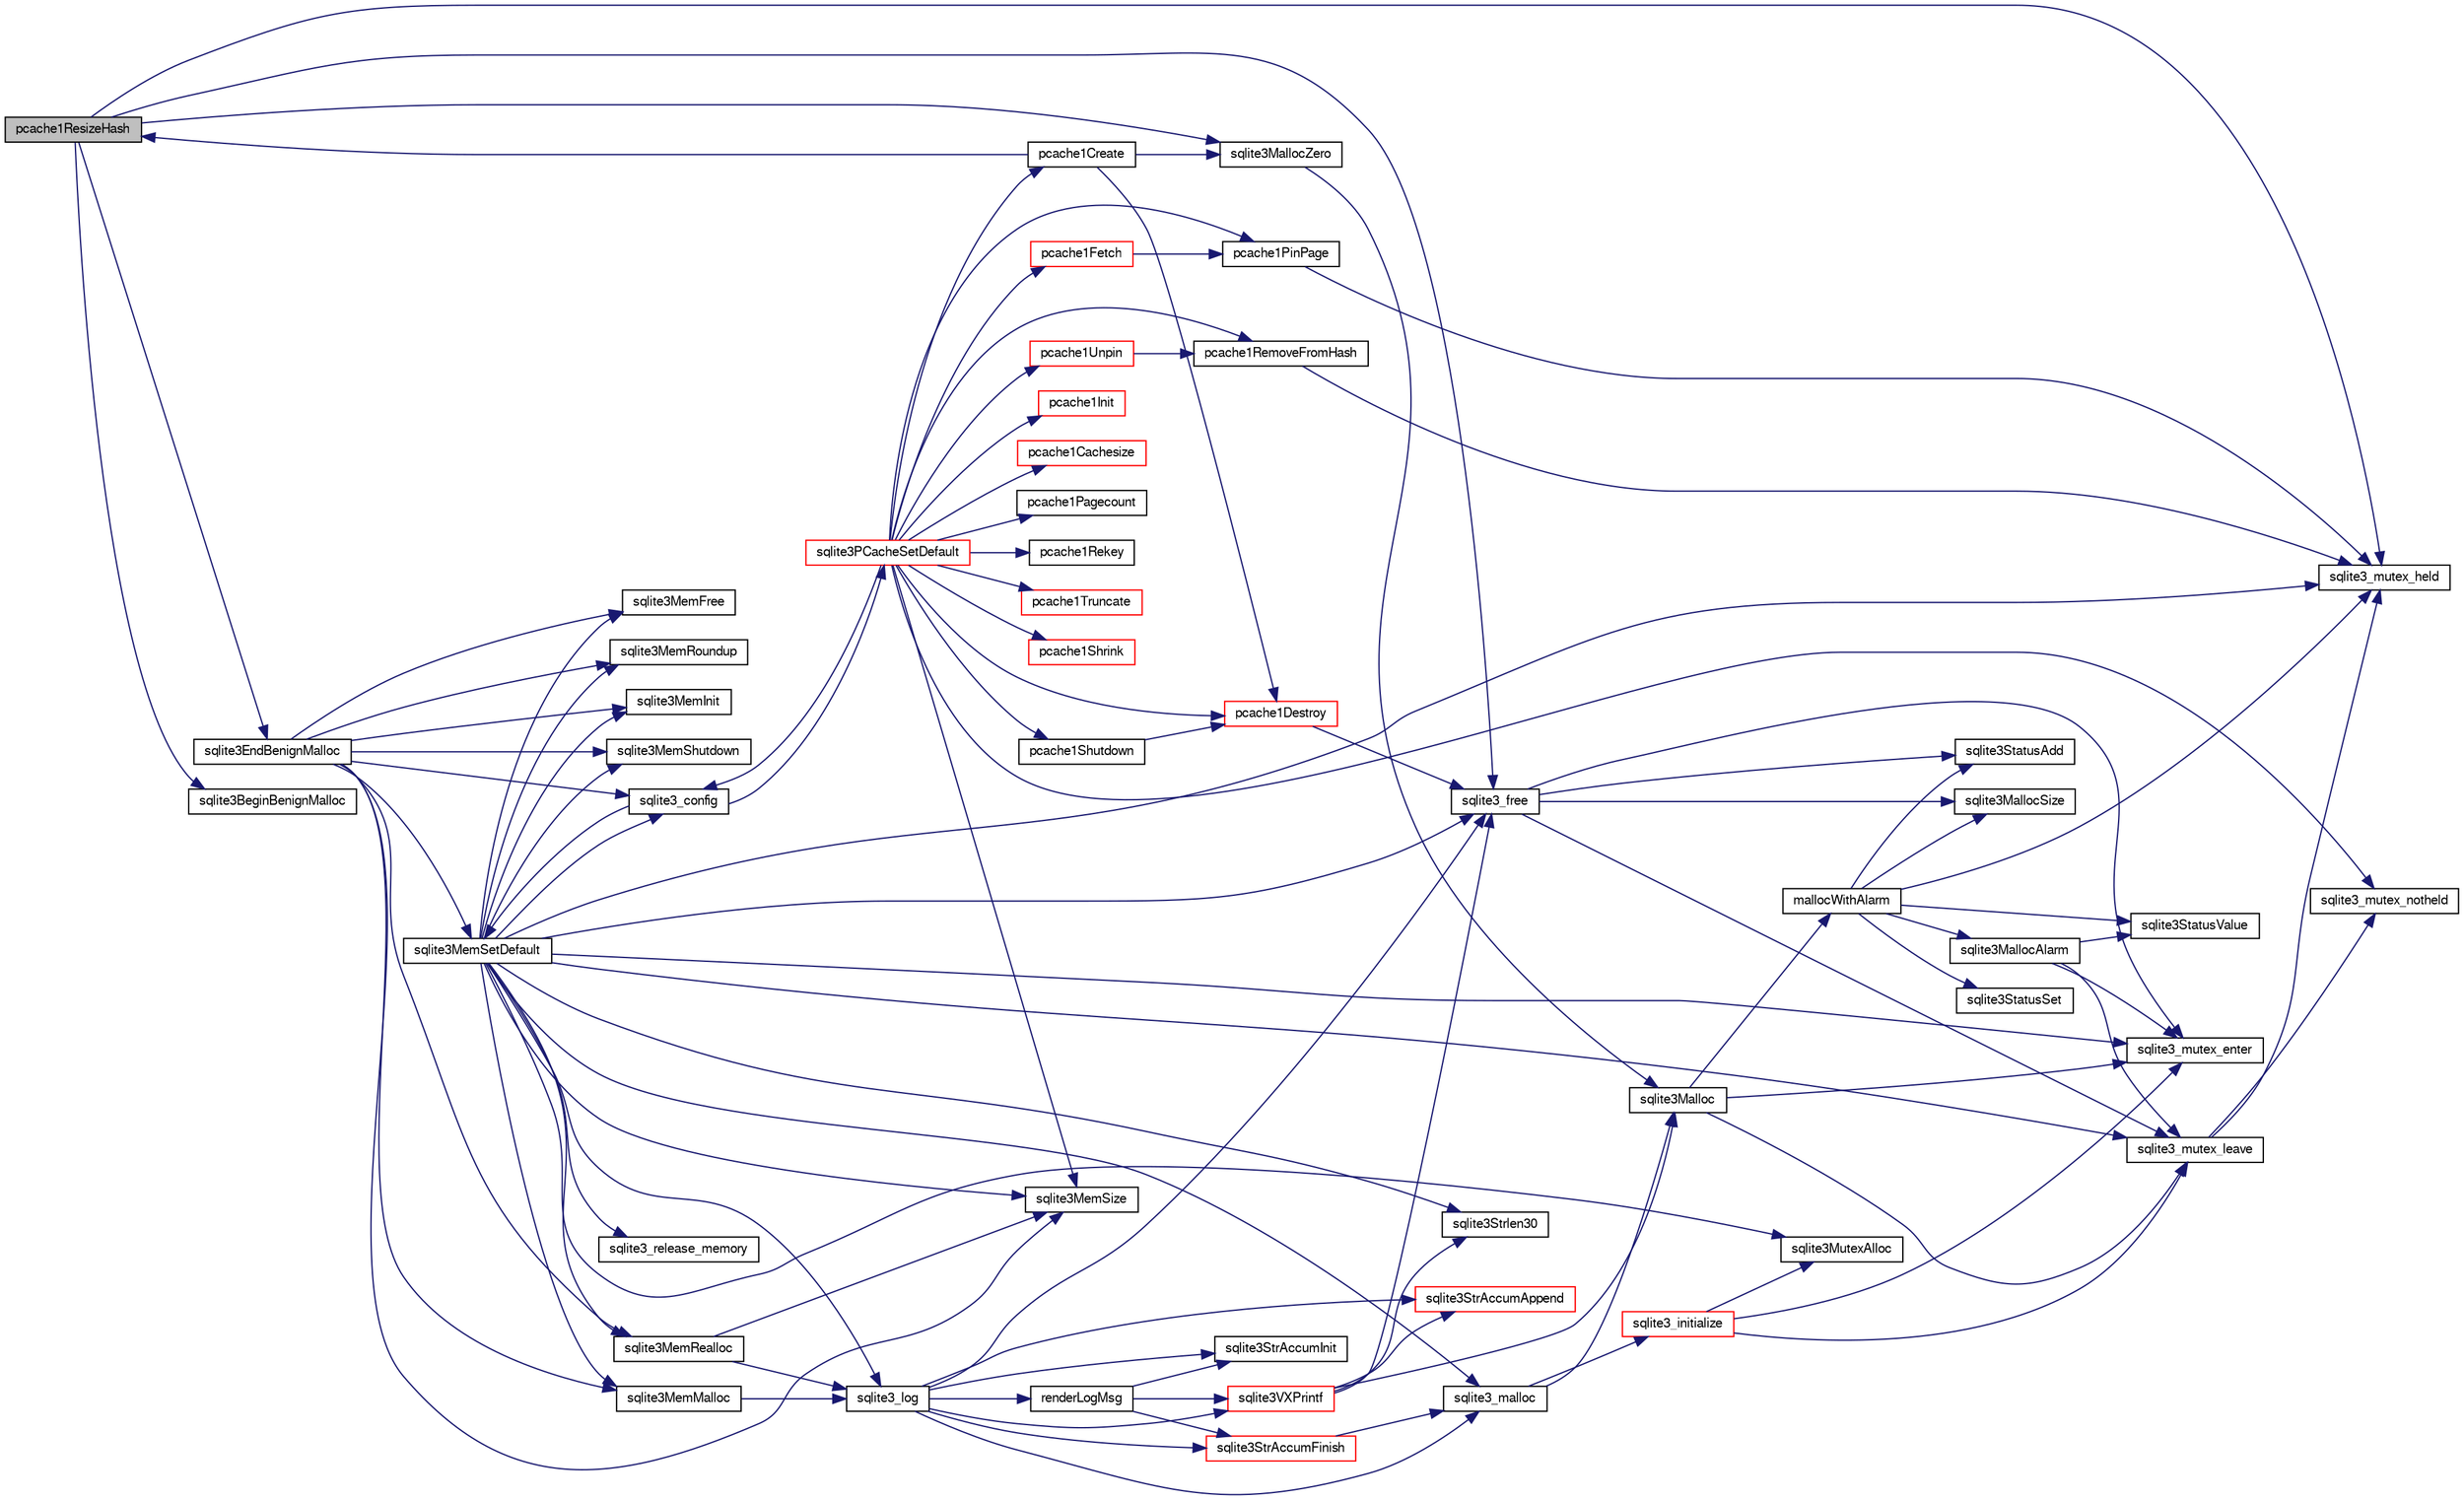 digraph "pcache1ResizeHash"
{
  edge [fontname="FreeSans",fontsize="10",labelfontname="FreeSans",labelfontsize="10"];
  node [fontname="FreeSans",fontsize="10",shape=record];
  rankdir="LR";
  Node230956 [label="pcache1ResizeHash",height=0.2,width=0.4,color="black", fillcolor="grey75", style="filled", fontcolor="black"];
  Node230956 -> Node230957 [color="midnightblue",fontsize="10",style="solid",fontname="FreeSans"];
  Node230957 [label="sqlite3_mutex_held",height=0.2,width=0.4,color="black", fillcolor="white", style="filled",URL="$sqlite3_8c.html#acf77da68932b6bc163c5e68547ecc3e7"];
  Node230956 -> Node230958 [color="midnightblue",fontsize="10",style="solid",fontname="FreeSans"];
  Node230958 [label="sqlite3BeginBenignMalloc",height=0.2,width=0.4,color="black", fillcolor="white", style="filled",URL="$sqlite3_8c.html#a3344c0e2b1b6df701a1cb326602fac14"];
  Node230956 -> Node230959 [color="midnightblue",fontsize="10",style="solid",fontname="FreeSans"];
  Node230959 [label="sqlite3MallocZero",height=0.2,width=0.4,color="black", fillcolor="white", style="filled",URL="$sqlite3_8c.html#ab3e07a30b9b5471f9f5e8f9cb7229934"];
  Node230959 -> Node230960 [color="midnightblue",fontsize="10",style="solid",fontname="FreeSans"];
  Node230960 [label="sqlite3Malloc",height=0.2,width=0.4,color="black", fillcolor="white", style="filled",URL="$sqlite3_8c.html#a361a2eaa846b1885f123abe46f5d8b2b"];
  Node230960 -> Node230961 [color="midnightblue",fontsize="10",style="solid",fontname="FreeSans"];
  Node230961 [label="sqlite3_mutex_enter",height=0.2,width=0.4,color="black", fillcolor="white", style="filled",URL="$sqlite3_8c.html#a1c12cde690bd89f104de5cbad12a6bf5"];
  Node230960 -> Node230962 [color="midnightblue",fontsize="10",style="solid",fontname="FreeSans"];
  Node230962 [label="mallocWithAlarm",height=0.2,width=0.4,color="black", fillcolor="white", style="filled",URL="$sqlite3_8c.html#ab070d5cf8e48ec8a6a43cf025d48598b"];
  Node230962 -> Node230957 [color="midnightblue",fontsize="10",style="solid",fontname="FreeSans"];
  Node230962 -> Node230963 [color="midnightblue",fontsize="10",style="solid",fontname="FreeSans"];
  Node230963 [label="sqlite3StatusSet",height=0.2,width=0.4,color="black", fillcolor="white", style="filled",URL="$sqlite3_8c.html#afec7586c01fcb5ea17dc9d7725a589d9"];
  Node230962 -> Node230964 [color="midnightblue",fontsize="10",style="solid",fontname="FreeSans"];
  Node230964 [label="sqlite3StatusValue",height=0.2,width=0.4,color="black", fillcolor="white", style="filled",URL="$sqlite3_8c.html#a30b8ac296c6e200c1fa57708d52c6ef6"];
  Node230962 -> Node230965 [color="midnightblue",fontsize="10",style="solid",fontname="FreeSans"];
  Node230965 [label="sqlite3MallocAlarm",height=0.2,width=0.4,color="black", fillcolor="white", style="filled",URL="$sqlite3_8c.html#ada66988e8471d1198f3219c062377508"];
  Node230965 -> Node230964 [color="midnightblue",fontsize="10",style="solid",fontname="FreeSans"];
  Node230965 -> Node230966 [color="midnightblue",fontsize="10",style="solid",fontname="FreeSans"];
  Node230966 [label="sqlite3_mutex_leave",height=0.2,width=0.4,color="black", fillcolor="white", style="filled",URL="$sqlite3_8c.html#a5838d235601dbd3c1fa993555c6bcc93"];
  Node230966 -> Node230957 [color="midnightblue",fontsize="10",style="solid",fontname="FreeSans"];
  Node230966 -> Node230967 [color="midnightblue",fontsize="10",style="solid",fontname="FreeSans"];
  Node230967 [label="sqlite3_mutex_notheld",height=0.2,width=0.4,color="black", fillcolor="white", style="filled",URL="$sqlite3_8c.html#a83967c837c1c000d3b5adcfaa688f5dc"];
  Node230965 -> Node230961 [color="midnightblue",fontsize="10",style="solid",fontname="FreeSans"];
  Node230962 -> Node230968 [color="midnightblue",fontsize="10",style="solid",fontname="FreeSans"];
  Node230968 [label="sqlite3MallocSize",height=0.2,width=0.4,color="black", fillcolor="white", style="filled",URL="$sqlite3_8c.html#acf5d2a5f35270bafb050bd2def576955"];
  Node230962 -> Node230969 [color="midnightblue",fontsize="10",style="solid",fontname="FreeSans"];
  Node230969 [label="sqlite3StatusAdd",height=0.2,width=0.4,color="black", fillcolor="white", style="filled",URL="$sqlite3_8c.html#afa029f93586aeab4cc85360905dae9cd"];
  Node230960 -> Node230966 [color="midnightblue",fontsize="10",style="solid",fontname="FreeSans"];
  Node230956 -> Node230970 [color="midnightblue",fontsize="10",style="solid",fontname="FreeSans"];
  Node230970 [label="sqlite3EndBenignMalloc",height=0.2,width=0.4,color="black", fillcolor="white", style="filled",URL="$sqlite3_8c.html#a4582127cc64d483dc66c7acf9d8d8fbb"];
  Node230970 -> Node230971 [color="midnightblue",fontsize="10",style="solid",fontname="FreeSans"];
  Node230971 [label="sqlite3MemMalloc",height=0.2,width=0.4,color="black", fillcolor="white", style="filled",URL="$sqlite3_8c.html#a53157f1a669f949332f44ca9f15c0a43"];
  Node230971 -> Node230972 [color="midnightblue",fontsize="10",style="solid",fontname="FreeSans"];
  Node230972 [label="sqlite3_log",height=0.2,width=0.4,color="black", fillcolor="white", style="filled",URL="$sqlite3_8c.html#a298c9699bf9c143662c6b1fec4b2dc3b"];
  Node230972 -> Node230973 [color="midnightblue",fontsize="10",style="solid",fontname="FreeSans"];
  Node230973 [label="renderLogMsg",height=0.2,width=0.4,color="black", fillcolor="white", style="filled",URL="$sqlite3_8c.html#a7a02b43ce0a27bb52085c7f446d115af"];
  Node230973 -> Node230974 [color="midnightblue",fontsize="10",style="solid",fontname="FreeSans"];
  Node230974 [label="sqlite3StrAccumInit",height=0.2,width=0.4,color="black", fillcolor="white", style="filled",URL="$sqlite3_8c.html#aabf95e113b9d54d519cd15a56215f560"];
  Node230973 -> Node230975 [color="midnightblue",fontsize="10",style="solid",fontname="FreeSans"];
  Node230975 [label="sqlite3VXPrintf",height=0.2,width=0.4,color="red", fillcolor="white", style="filled",URL="$sqlite3_8c.html#a63c25806c9bd4a2b76f9a0eb232c6bde"];
  Node230975 -> Node230976 [color="midnightblue",fontsize="10",style="solid",fontname="FreeSans"];
  Node230976 [label="sqlite3StrAccumAppend",height=0.2,width=0.4,color="red", fillcolor="white", style="filled",URL="$sqlite3_8c.html#a56664fa33def33c5a5245b623441d5e0"];
  Node230975 -> Node230960 [color="midnightblue",fontsize="10",style="solid",fontname="FreeSans"];
  Node230975 -> Node231041 [color="midnightblue",fontsize="10",style="solid",fontname="FreeSans"];
  Node231041 [label="sqlite3Strlen30",height=0.2,width=0.4,color="black", fillcolor="white", style="filled",URL="$sqlite3_8c.html#a3dcd80ba41f1a308193dee74857b62a7"];
  Node230975 -> Node230985 [color="midnightblue",fontsize="10",style="solid",fontname="FreeSans"];
  Node230985 [label="sqlite3_free",height=0.2,width=0.4,color="black", fillcolor="white", style="filled",URL="$sqlite3_8c.html#a6552349e36a8a691af5487999ab09519"];
  Node230985 -> Node230961 [color="midnightblue",fontsize="10",style="solid",fontname="FreeSans"];
  Node230985 -> Node230969 [color="midnightblue",fontsize="10",style="solid",fontname="FreeSans"];
  Node230985 -> Node230968 [color="midnightblue",fontsize="10",style="solid",fontname="FreeSans"];
  Node230985 -> Node230966 [color="midnightblue",fontsize="10",style="solid",fontname="FreeSans"];
  Node230973 -> Node231068 [color="midnightblue",fontsize="10",style="solid",fontname="FreeSans"];
  Node231068 [label="sqlite3StrAccumFinish",height=0.2,width=0.4,color="red", fillcolor="white", style="filled",URL="$sqlite3_8c.html#adb7f26b10ac1b847db6f000ef4c2e2ba"];
  Node231068 -> Node231043 [color="midnightblue",fontsize="10",style="solid",fontname="FreeSans"];
  Node231043 [label="sqlite3_malloc",height=0.2,width=0.4,color="black", fillcolor="white", style="filled",URL="$sqlite3_8c.html#ac79dba55fc32b6a840cf5a9769bce7cd"];
  Node231043 -> Node230989 [color="midnightblue",fontsize="10",style="solid",fontname="FreeSans"];
  Node230989 [label="sqlite3_initialize",height=0.2,width=0.4,color="red", fillcolor="white", style="filled",URL="$sqlite3_8c.html#ab0c0ee2d5d4cf8b28e9572296a8861df"];
  Node230989 -> Node231007 [color="midnightblue",fontsize="10",style="solid",fontname="FreeSans"];
  Node231007 [label="sqlite3MutexAlloc",height=0.2,width=0.4,color="black", fillcolor="white", style="filled",URL="$sqlite3_8c.html#a0e3f432ee581f6876b590e7ad7e84e19"];
  Node230989 -> Node230961 [color="midnightblue",fontsize="10",style="solid",fontname="FreeSans"];
  Node230989 -> Node230966 [color="midnightblue",fontsize="10",style="solid",fontname="FreeSans"];
  Node231043 -> Node230960 [color="midnightblue",fontsize="10",style="solid",fontname="FreeSans"];
  Node230972 -> Node230974 [color="midnightblue",fontsize="10",style="solid",fontname="FreeSans"];
  Node230972 -> Node230975 [color="midnightblue",fontsize="10",style="solid",fontname="FreeSans"];
  Node230972 -> Node231068 [color="midnightblue",fontsize="10",style="solid",fontname="FreeSans"];
  Node230972 -> Node231043 [color="midnightblue",fontsize="10",style="solid",fontname="FreeSans"];
  Node230972 -> Node230985 [color="midnightblue",fontsize="10",style="solid",fontname="FreeSans"];
  Node230972 -> Node230976 [color="midnightblue",fontsize="10",style="solid",fontname="FreeSans"];
  Node230970 -> Node231010 [color="midnightblue",fontsize="10",style="solid",fontname="FreeSans"];
  Node231010 [label="sqlite3MemFree",height=0.2,width=0.4,color="black", fillcolor="white", style="filled",URL="$sqlite3_8c.html#a4198492989c7a427e3d704c06058850a"];
  Node230970 -> Node231011 [color="midnightblue",fontsize="10",style="solid",fontname="FreeSans"];
  Node231011 [label="sqlite3MemRealloc",height=0.2,width=0.4,color="black", fillcolor="white", style="filled",URL="$sqlite3_8c.html#addd043cc5742c3b0cf536763cd4e6948"];
  Node231011 -> Node230972 [color="midnightblue",fontsize="10",style="solid",fontname="FreeSans"];
  Node231011 -> Node231012 [color="midnightblue",fontsize="10",style="solid",fontname="FreeSans"];
  Node231012 [label="sqlite3MemSize",height=0.2,width=0.4,color="black", fillcolor="white", style="filled",URL="$sqlite3_8c.html#a564962938d56643e999de431c190f937"];
  Node230970 -> Node231012 [color="midnightblue",fontsize="10",style="solid",fontname="FreeSans"];
  Node230970 -> Node231013 [color="midnightblue",fontsize="10",style="solid",fontname="FreeSans"];
  Node231013 [label="sqlite3MemRoundup",height=0.2,width=0.4,color="black", fillcolor="white", style="filled",URL="$sqlite3_8c.html#ac9d66a2d2d224dfafcf6a49d48436ddc"];
  Node230970 -> Node231014 [color="midnightblue",fontsize="10",style="solid",fontname="FreeSans"];
  Node231014 [label="sqlite3MemInit",height=0.2,width=0.4,color="black", fillcolor="white", style="filled",URL="$sqlite3_8c.html#a1ec61c1becf036ba7fcb571ae51300af"];
  Node230970 -> Node231015 [color="midnightblue",fontsize="10",style="solid",fontname="FreeSans"];
  Node231015 [label="sqlite3MemShutdown",height=0.2,width=0.4,color="black", fillcolor="white", style="filled",URL="$sqlite3_8c.html#a934531b3f7c4743196f453ce6db028dc"];
  Node230970 -> Node231009 [color="midnightblue",fontsize="10",style="solid",fontname="FreeSans"];
  Node231009 [label="sqlite3MemSetDefault",height=0.2,width=0.4,color="black", fillcolor="white", style="filled",URL="$sqlite3_8c.html#a162fbfd727e92c5f8f72625b5ff62549"];
  Node231009 -> Node230971 [color="midnightblue",fontsize="10",style="solid",fontname="FreeSans"];
  Node231009 -> Node231010 [color="midnightblue",fontsize="10",style="solid",fontname="FreeSans"];
  Node231009 -> Node231011 [color="midnightblue",fontsize="10",style="solid",fontname="FreeSans"];
  Node231009 -> Node231012 [color="midnightblue",fontsize="10",style="solid",fontname="FreeSans"];
  Node231009 -> Node231013 [color="midnightblue",fontsize="10",style="solid",fontname="FreeSans"];
  Node231009 -> Node231014 [color="midnightblue",fontsize="10",style="solid",fontname="FreeSans"];
  Node231009 -> Node231015 [color="midnightblue",fontsize="10",style="solid",fontname="FreeSans"];
  Node231009 -> Node231016 [color="midnightblue",fontsize="10",style="solid",fontname="FreeSans"];
  Node231016 [label="sqlite3_config",height=0.2,width=0.4,color="black", fillcolor="white", style="filled",URL="$sqlite3_8c.html#a74ad420b6f26bc06a04ff6ecec8a8c91"];
  Node231016 -> Node231009 [color="midnightblue",fontsize="10",style="solid",fontname="FreeSans"];
  Node231016 -> Node231017 [color="midnightblue",fontsize="10",style="solid",fontname="FreeSans"];
  Node231017 [label="sqlite3PCacheSetDefault",height=0.2,width=0.4,color="red", fillcolor="white", style="filled",URL="$sqlite3_8c.html#a91974afe7709a742451438556ee0c70c"];
  Node231017 -> Node231018 [color="midnightblue",fontsize="10",style="solid",fontname="FreeSans"];
  Node231018 [label="pcache1Init",height=0.2,width=0.4,color="red", fillcolor="white", style="filled",URL="$sqlite3_8c.html#a05e9c1daf3dd812db1d769b69b20e069"];
  Node231017 -> Node231020 [color="midnightblue",fontsize="10",style="solid",fontname="FreeSans"];
  Node231020 [label="pcache1Shutdown",height=0.2,width=0.4,color="black", fillcolor="white", style="filled",URL="$sqlite3_8c.html#a707b7714a99d68e6858d4305b2a02579"];
  Node231020 -> Node231021 [color="midnightblue",fontsize="10",style="solid",fontname="FreeSans"];
  Node231021 [label="pcache1Destroy",height=0.2,width=0.4,color="red", fillcolor="white", style="filled",URL="$sqlite3_8c.html#af128220dedcda78a71f3283ece247258"];
  Node231021 -> Node230985 [color="midnightblue",fontsize="10",style="solid",fontname="FreeSans"];
  Node231017 -> Node231028 [color="midnightblue",fontsize="10",style="solid",fontname="FreeSans"];
  Node231028 [label="pcache1Create",height=0.2,width=0.4,color="black", fillcolor="white", style="filled",URL="$sqlite3_8c.html#a44cfeb7ecaf2b6aa54934d3deaee8919"];
  Node231028 -> Node230959 [color="midnightblue",fontsize="10",style="solid",fontname="FreeSans"];
  Node231028 -> Node230956 [color="midnightblue",fontsize="10",style="solid",fontname="FreeSans"];
  Node231028 -> Node231021 [color="midnightblue",fontsize="10",style="solid",fontname="FreeSans"];
  Node231017 -> Node231029 [color="midnightblue",fontsize="10",style="solid",fontname="FreeSans"];
  Node231029 [label="pcache1Cachesize",height=0.2,width=0.4,color="red", fillcolor="white", style="filled",URL="$sqlite3_8c.html#a071ef90a5e389826abcea7883ff2cd05"];
  Node231017 -> Node231030 [color="midnightblue",fontsize="10",style="solid",fontname="FreeSans"];
  Node231030 [label="pcache1Pagecount",height=0.2,width=0.4,color="black", fillcolor="white", style="filled",URL="$sqlite3_8c.html#aad313c3d8464ce3154a2a31409c5c625"];
  Node231017 -> Node231031 [color="midnightblue",fontsize="10",style="solid",fontname="FreeSans"];
  Node231031 [label="pcache1Fetch",height=0.2,width=0.4,color="red", fillcolor="white", style="filled",URL="$sqlite3_8c.html#a745bc37e2a945b10e6b23a6fe6c35411"];
  Node231031 -> Node231023 [color="midnightblue",fontsize="10",style="solid",fontname="FreeSans"];
  Node231023 [label="pcache1PinPage",height=0.2,width=0.4,color="black", fillcolor="white", style="filled",URL="$sqlite3_8c.html#a8c56f8763581386fa892a46f77c8d684"];
  Node231023 -> Node230957 [color="midnightblue",fontsize="10",style="solid",fontname="FreeSans"];
  Node231017 -> Node231037 [color="midnightblue",fontsize="10",style="solid",fontname="FreeSans"];
  Node231037 [label="pcache1Unpin",height=0.2,width=0.4,color="red", fillcolor="white", style="filled",URL="$sqlite3_8c.html#a5f9a5ef3862388dc0b104f9efea3f8c5"];
  Node231037 -> Node231027 [color="midnightblue",fontsize="10",style="solid",fontname="FreeSans"];
  Node231027 [label="pcache1RemoveFromHash",height=0.2,width=0.4,color="black", fillcolor="white", style="filled",URL="$sqlite3_8c.html#a1b58eae8a9fe64c0c817a74a2ac7ad41"];
  Node231027 -> Node230957 [color="midnightblue",fontsize="10",style="solid",fontname="FreeSans"];
  Node231017 -> Node231038 [color="midnightblue",fontsize="10",style="solid",fontname="FreeSans"];
  Node231038 [label="pcache1Rekey",height=0.2,width=0.4,color="black", fillcolor="white", style="filled",URL="$sqlite3_8c.html#af4b8e7f81a3c3379d34aa2060102fcfe"];
  Node231017 -> Node231039 [color="midnightblue",fontsize="10",style="solid",fontname="FreeSans"];
  Node231039 [label="pcache1Truncate",height=0.2,width=0.4,color="red", fillcolor="white", style="filled",URL="$sqlite3_8c.html#ab21c5f71467aa7cfe1d1da105ecab289"];
  Node231017 -> Node231021 [color="midnightblue",fontsize="10",style="solid",fontname="FreeSans"];
  Node231017 -> Node231040 [color="midnightblue",fontsize="10",style="solid",fontname="FreeSans"];
  Node231040 [label="pcache1Shrink",height=0.2,width=0.4,color="red", fillcolor="white", style="filled",URL="$sqlite3_8c.html#a7f62f5f6d03ab88020fa8e2ab80ca38e"];
  Node231017 -> Node231016 [color="midnightblue",fontsize="10",style="solid",fontname="FreeSans"];
  Node231017 -> Node230967 [color="midnightblue",fontsize="10",style="solid",fontname="FreeSans"];
  Node231017 -> Node231012 [color="midnightblue",fontsize="10",style="solid",fontname="FreeSans"];
  Node231017 -> Node231023 [color="midnightblue",fontsize="10",style="solid",fontname="FreeSans"];
  Node231017 -> Node231027 [color="midnightblue",fontsize="10",style="solid",fontname="FreeSans"];
  Node231009 -> Node231007 [color="midnightblue",fontsize="10",style="solid",fontname="FreeSans"];
  Node231009 -> Node230961 [color="midnightblue",fontsize="10",style="solid",fontname="FreeSans"];
  Node231009 -> Node230966 [color="midnightblue",fontsize="10",style="solid",fontname="FreeSans"];
  Node231009 -> Node231041 [color="midnightblue",fontsize="10",style="solid",fontname="FreeSans"];
  Node231009 -> Node230957 [color="midnightblue",fontsize="10",style="solid",fontname="FreeSans"];
  Node231009 -> Node231042 [color="midnightblue",fontsize="10",style="solid",fontname="FreeSans"];
  Node231042 [label="sqlite3_release_memory",height=0.2,width=0.4,color="black", fillcolor="white", style="filled",URL="$sqlite3_8c.html#a91037e7ef182e008677dae146e15cf92"];
  Node231009 -> Node231043 [color="midnightblue",fontsize="10",style="solid",fontname="FreeSans"];
  Node231009 -> Node230985 [color="midnightblue",fontsize="10",style="solid",fontname="FreeSans"];
  Node231009 -> Node230972 [color="midnightblue",fontsize="10",style="solid",fontname="FreeSans"];
  Node230970 -> Node231016 [color="midnightblue",fontsize="10",style="solid",fontname="FreeSans"];
  Node230956 -> Node230985 [color="midnightblue",fontsize="10",style="solid",fontname="FreeSans"];
}
